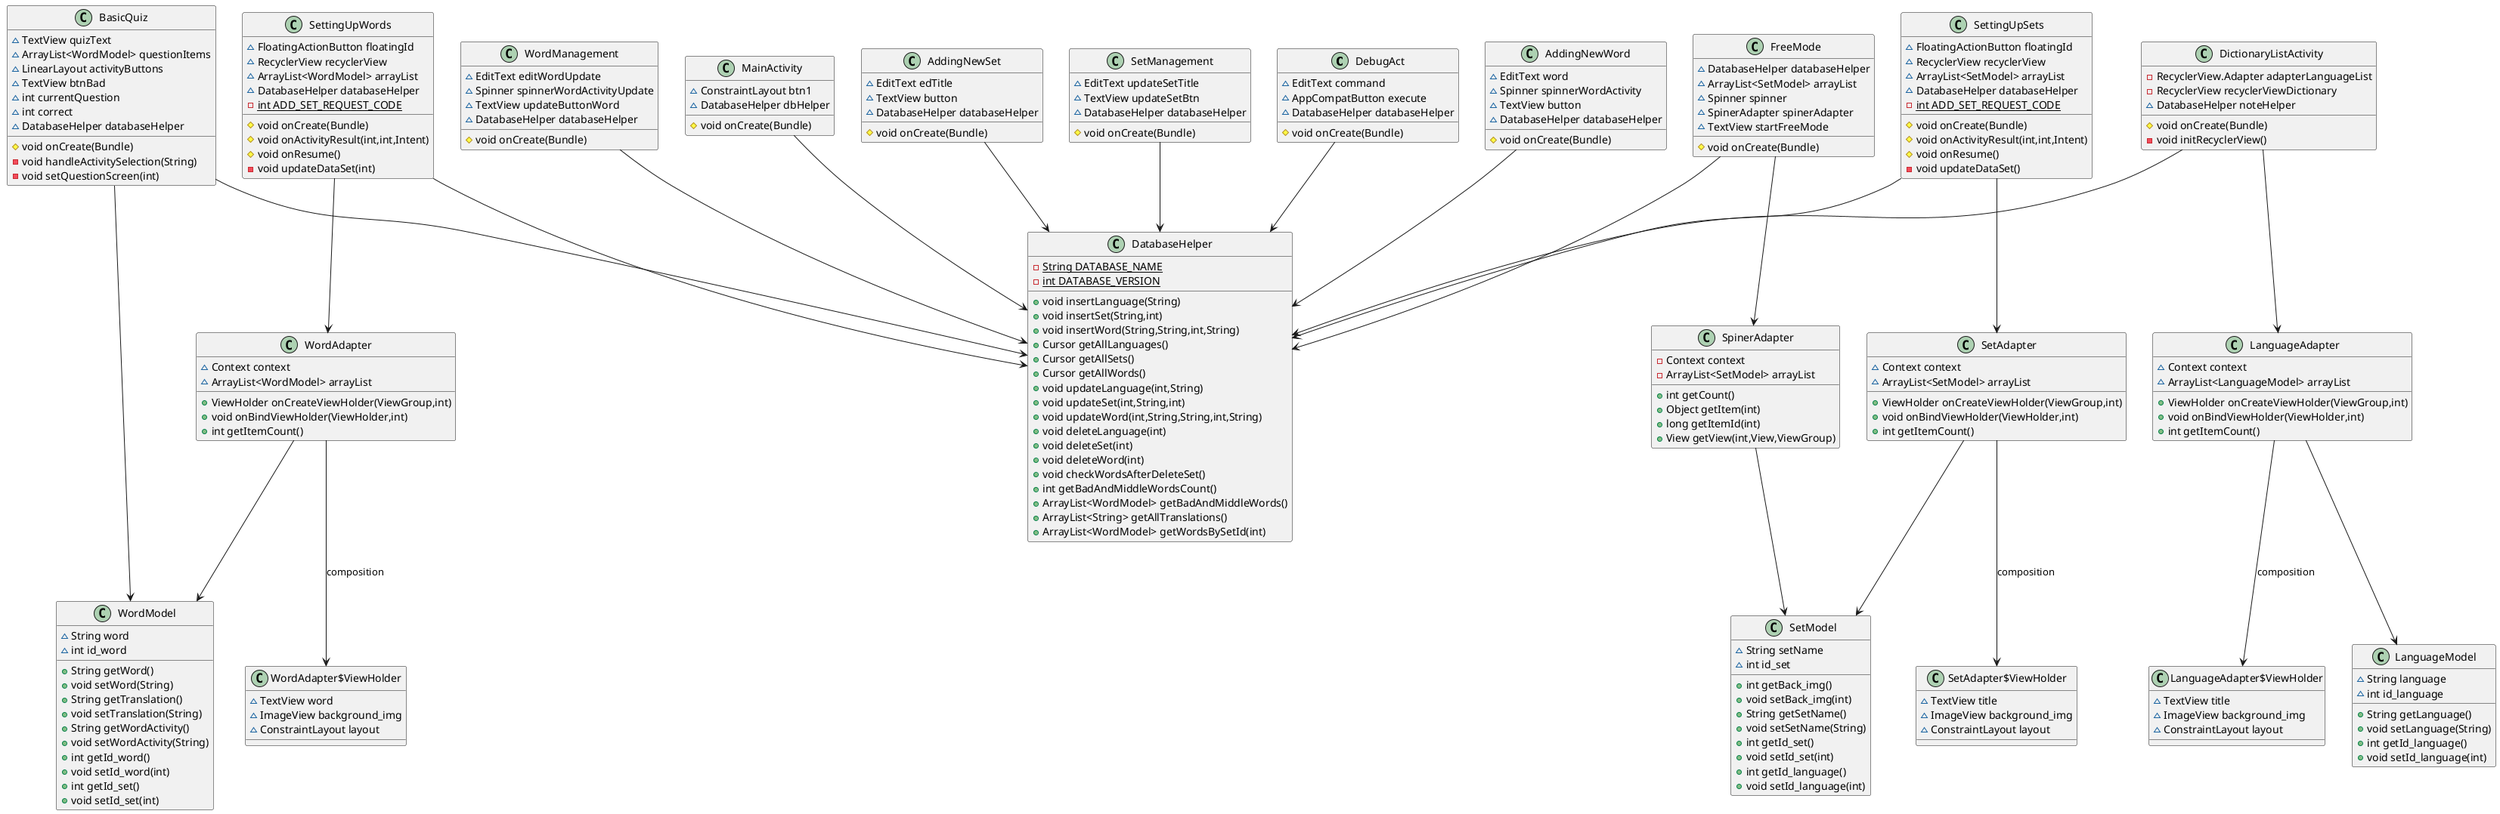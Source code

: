 @startuml
class DebugAct {
~ EditText command
~ AppCompatButton execute
~ DatabaseHelper databaseHelper
# void onCreate(Bundle)
}

class WordAdapter {
~ Context context
~ ArrayList<WordModel> arrayList
+ ViewHolder onCreateViewHolder(ViewGroup,int)
+ void onBindViewHolder(ViewHolder,int)
+ int getItemCount()
}

class WordAdapter$ViewHolder {
~ TextView word
~ ImageView background_img
~ ConstraintLayout layout
}

class BasicQuiz {
~ TextView quizText
~ ArrayList<WordModel> questionItems
~ LinearLayout activityButtons
~ TextView btnBad
~ int currentQuestion
~ int correct
~ DatabaseHelper databaseHelper
# void onCreate(Bundle)
- void handleActivitySelection(String)
- void setQuestionScreen(int)
}

class SetAdapter {
~ Context context
~ ArrayList<SetModel> arrayList
+ ViewHolder onCreateViewHolder(ViewGroup,int)
+ void onBindViewHolder(ViewHolder,int)
+ int getItemCount()
}

class SetAdapter$ViewHolder {
~ TextView title
~ ImageView background_img
~ ConstraintLayout layout
}

class SetModel {
~ String setName
~ int id_set
+ int getBack_img()
+ void setBack_img(int)
+ String getSetName()
+ void setSetName(String)
+ int getId_set()
+ void setId_set(int)
+ int getId_language()
+ void setId_language(int)
}

class FreeMode {
~ DatabaseHelper databaseHelper
~ ArrayList<SetModel> arrayList
~ Spinner spinner
~ SpinerAdapter spinerAdapter
~ TextView startFreeMode
# void onCreate(Bundle)
}

class WordManagement {
~ EditText editWordUpdate
~ Spinner spinnerWordActivityUpdate
~ TextView updateButtonWord
~ DatabaseHelper databaseHelper
# void onCreate(Bundle)
}

class MainActivity {
~ ConstraintLayout btn1
~ DatabaseHelper dbHelper
# void onCreate(Bundle)
}

class WordModel {
~ String word
~ int id_word
+ String getWord()
+ void setWord(String)
+ String getTranslation()
+ void setTranslation(String)
+ String getWordActivity()
+ void setWordActivity(String)
+ int getId_word()
+ void setId_word(int)
+ int getId_set()
+ void setId_set(int)
}

class SettingUpWords {
~ FloatingActionButton floatingId
~ RecyclerView recyclerView
~ ArrayList<WordModel> arrayList
~ DatabaseHelper databaseHelper
- {static} int ADD_SET_REQUEST_CODE
# void onCreate(Bundle)
# void onActivityResult(int,int,Intent)
# void onResume()
- void updateDataSet(int)
}

class AddingNewSet {
~ EditText edTitle
~ TextView button
~ DatabaseHelper databaseHelper
# void onCreate(Bundle)
}

class SetManagement {
~ EditText updateSetTitle
~ TextView updateSetBtn
~ DatabaseHelper databaseHelper
# void onCreate(Bundle)
}

class LanguageAdapter {
~ Context context
~ ArrayList<LanguageModel> arrayList
+ ViewHolder onCreateViewHolder(ViewGroup,int)
+ void onBindViewHolder(ViewHolder,int)
+ int getItemCount()
}

class LanguageAdapter$ViewHolder {
~ TextView title
~ ImageView background_img
~ ConstraintLayout layout
}

class DatabaseHelper {
- {static} String DATABASE_NAME
- {static} int DATABASE_VERSION
+ void insertLanguage(String)
+ void insertSet(String,int)
+ void insertWord(String,String,int,String)
+ Cursor getAllLanguages()
+ Cursor getAllSets()
+ Cursor getAllWords()
+ void updateLanguage(int,String)
+ void updateSet(int,String,int)
+ void updateWord(int,String,String,int,String)
+ void deleteLanguage(int)
+ void deleteSet(int)
+ void deleteWord(int)
+ void checkWordsAfterDeleteSet()
+ int getBadAndMiddleWordsCount()
+ ArrayList<WordModel> getBadAndMiddleWords()
+ ArrayList<String> getAllTranslations()
+ ArrayList<WordModel> getWordsBySetId(int)
}

class LanguageModel {
~ String language
~ int id_language
+ String getLanguage()
+ void setLanguage(String)
+ int getId_language()
+ void setId_language(int)
}

class SettingUpSets {
~ FloatingActionButton floatingId
~ RecyclerView recyclerView
~ ArrayList<SetModel> arrayList
~ DatabaseHelper databaseHelper
- {static} int ADD_SET_REQUEST_CODE
# void onCreate(Bundle)
# void onActivityResult(int,int,Intent)
# void onResume()
- void updateDataSet()
}

class SpinerAdapter {
- Context context
- ArrayList<SetModel> arrayList
+ int getCount()
+ Object getItem(int)
+ long getItemId(int)
+ View getView(int,View,ViewGroup)
}

class DictionaryListActivity {
- RecyclerView.Adapter adapterLanguageList
- RecyclerView recyclerViewDictionary
~ DatabaseHelper noteHelper
# void onCreate(Bundle)
- void initRecyclerView()
}

class AddingNewWord {
~ EditText word
~ Spinner spinnerWordActivity
~ TextView button
~ DatabaseHelper databaseHelper
# void onCreate(Bundle)
}

DebugAct --> DatabaseHelper
BasicQuiz --> DatabaseHelper
BasicQuiz --> WordModel
FreeMode --> DatabaseHelper
FreeMode --> SpinerAdapter
WordManagement --> DatabaseHelper
MainActivity --> DatabaseHelper
SettingUpWords --> DatabaseHelper
SettingUpWords --> WordAdapter
AddingNewSet --> DatabaseHelper
SetManagement --> DatabaseHelper
SettingUpSets --> DatabaseHelper
SettingUpSets --> SetAdapter
DictionaryListActivity --> DatabaseHelper
DictionaryListActivity --> LanguageAdapter
AddingNewWord --> DatabaseHelper

WordAdapter --> WordAdapter$ViewHolder : composition
SetAdapter --> SetAdapter$ViewHolder : composition
LanguageAdapter --> LanguageAdapter$ViewHolder : composition

WordAdapter --> WordModel
SetAdapter --> SetModel
LanguageAdapter --> LanguageModel
SpinerAdapter --> SetModel
@enduml